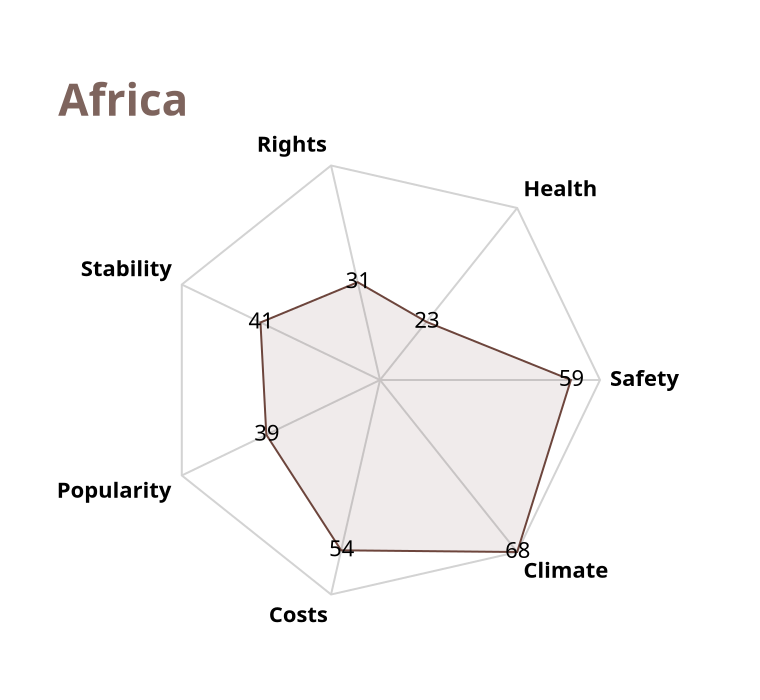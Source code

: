 {
    "$schema": "https://vega.github.io/schema/vega/v5.json",
    "description": "A radar chart example, showing multiple dimensions in a radial layout.",
    "width": 380,
    "height":350,
    "padding": 80,
    "autosize": {"type": "none", "contains": "padding"},
    "title": "Africa",
     "config": {
      "title": {
        "font": "Lucida Sans Unicode",
        "fontSize":22,
        "color": "#7e645d",
        "anchor": "start"
      }
    },
  
    "signals": [
      {"name": "radius", "update": "width / 2"}
    ],
  
    "data": [
      {
        "name": "table",
        "values": [
          {"Factor": "Stability", "value": 41, "Continent": 0},
          {"Factor": "Rights", "value": 31, "Continent": 0},
          {"Factor": "Health", "value": 23, "Continent": 0},
          {"Factor": "Safety", "value": 59, "Continent": 0},
          {"Factor": "Climate", "value": 68, "Continent": 0},
          {"Factor": "Costs", "value": 54, "Continent": 0},
          {"Factor": "Popularity", "value": 39, "Continent": 0}
        ]
      },
      {
        "name": "Factor",
        "source": "table",
        "transform": [
          {
            "type": "aggregate",
            "groupby": ["Factor"]
          }
        ]
      }
    ],
  
    "scales": [
      {
        "name": "angular",
        "type": "point",
        "range": {"signal": "[-PI, PI]"},
        "padding": 0.5,
        "domain": {"data": "table", "field": "Factor"}
      },
      {
        "name": "radial",
        "type": "linear",
        "range": {"signal": "[0, radius]"},
        "zero": true,
        "nice": false,
        "domain": {"data": "table", "field": "value"},
        "domainMin": 0
      },
      {
        "name": "color",
        "type": "ordinal",
        "domain": {"data": "table", "field": "Continent"},
        "range": ["#6d453c"]
      }
    ],
  
    "encode": {
      "enter": {
        "x": {"signal": "radius"},
        "y": {"signal": "radius"}
      }
    },
  
    "marks": [
      {
        "type": "group",
        "name": "Continent",
        "zindex": 1,
        "from": {
          "facet": {"data": "table", "name": "facet", "groupby": ["Continent"]}
        },
        "marks": [
          {
            "type": "line",
            "name": "Continent-line",
            "from": {"data": "facet"},
            "encode": {
              "enter": {
                "interpolate": {"value": "linear-closed"},
                "x": {"signal": "scale('radial', datum.value) * cos(scale('angular', datum.Factor))"},
                "y": {"signal": "scale('radial', datum.value) * sin(scale('angular', datum.Factor))"},
                "stroke": {"scale": "color", "field": "Continent"},
                "strokeWidth": {"value": 1},
                "fill": {"scale": "color", "field": "Continent"},
                "fillOpacity": {"value": 0.1}
              }
            }
          },
          {
            "type": "text",
            "name": "value-text",
            "from": {"data": "Continent-line"},
            "encode": {
              "enter": {
                "x": {"signal": "datum.x"},
                "y": {"signal": "datum.y"},
                "text": {"signal": "datum.datum.value"},
                "align": {"value": "center"},
                "baseline": {"value": "middle"},
                "fill": {"value": "black"}
              }
            }
          }
        ]
      },
      {
        "type": "rule",
        "name": "radial-grid",
        "from": {"data": "Factor"},
        "zindex": 0,
        "encode": {
          "enter": {
            "x": {"value": 0},
            "y": {"value": 0},
            "x2": {"signal": "radius * cos(scale('angular', datum.Factor))"},
            "y2": {"signal": "radius * sin(scale('angular', datum.Factor))"},
            "stroke": {"value": "lightgray"},
            "strokeWidth": {"value": 1}
          }
        }
      },
      {
        "type": "text",
        "name": "key-label",
        "from": {"data": "Factor"},
        "zindex": 1,
        "encode": {
          "enter": {
            "x": {"signal": "(radius + 5) * cos(scale('angular', datum.Factor))"},
            "y": {"signal": "(radius + 5) * sin(scale('angular', datum.Factor))"},
            "text": {"field": "Factor"},
            "align": [
              {
                "test": "abs(scale('angular', datum.Factor)) > PI / 2",
                "value": "right"
              },
              {
                "value": "left"
              }
            ],
            "baseline": [
              {
                "test": "scale('angular', datum.Factor) > 0", "value": "top"
              },
              {
                "test": "scale('angular', datum.Factor) == 0", "value": "middle"
              },
              {
                "value": "bottom"
              }
            ],
            
            "fill": {"value": "black"},
            "fontWeight": {"value": "bold"}
          }
        }
      },
      {
        "type": "line",
        "name": "outer-line",
        "from": {"data": "radial-grid"},
        "encode": {
          "enter": {
            "interpolate": {"value": "linear-closed"},
            "x": {"field": "x2"},
            "y": {"field": "y2"},
            "stroke": {"value": "lightgray"},
            "strokeWidth": {"value": 1}
          }
        }
      }
      
    ]
  }
  